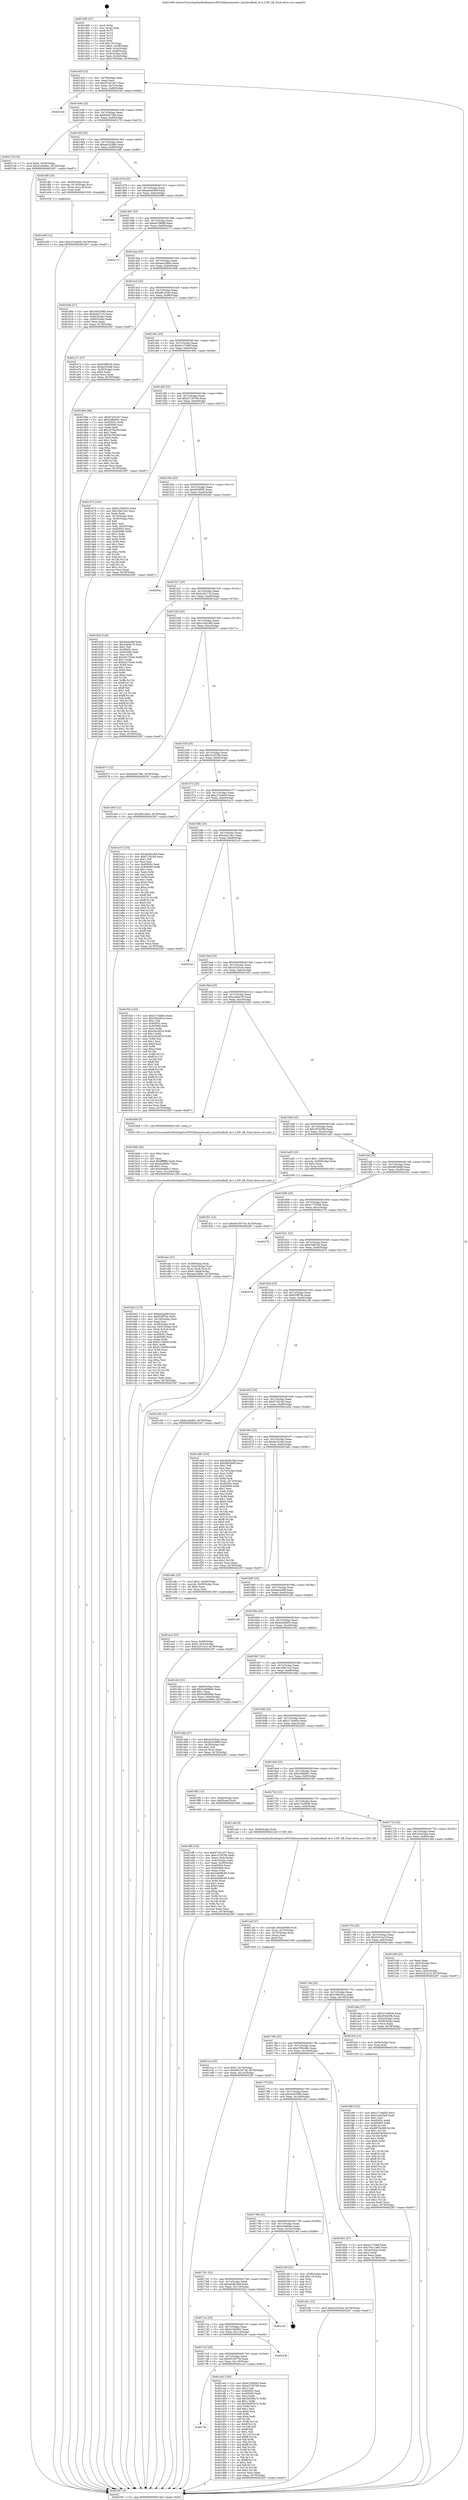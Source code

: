 digraph "0x401400" {
  label = "0x401400 (/mnt/c/Users/mathe/Desktop/tcc/POCII/binaries/extr_linuxfsudfudf_sb.h_UDF_SB_Final-ollvm.out::main(0))"
  labelloc = "t"
  node[shape=record]

  Entry [label="",width=0.3,height=0.3,shape=circle,fillcolor=black,style=filled]
  "0x40142f" [label="{
     0x40142f [23]\l
     | [instrs]\l
     &nbsp;&nbsp;0x40142f \<+3\>: mov -0x78(%rbp),%eax\l
     &nbsp;&nbsp;0x401432 \<+2\>: mov %eax,%ecx\l
     &nbsp;&nbsp;0x401434 \<+6\>: sub $0x873d1457,%ecx\l
     &nbsp;&nbsp;0x40143a \<+3\>: mov %eax,-0x7c(%rbp)\l
     &nbsp;&nbsp;0x40143d \<+3\>: mov %ecx,-0x80(%rbp)\l
     &nbsp;&nbsp;0x401440 \<+6\>: je 00000000004021bd \<main+0xdbd\>\l
  }"]
  "0x4021bd" [label="{
     0x4021bd\l
  }", style=dashed]
  "0x401446" [label="{
     0x401446 [25]\l
     | [instrs]\l
     &nbsp;&nbsp;0x401446 \<+5\>: jmp 000000000040144b \<main+0x4b\>\l
     &nbsp;&nbsp;0x40144b \<+3\>: mov -0x7c(%rbp),%eax\l
     &nbsp;&nbsp;0x40144e \<+5\>: sub $0x9ad4738e,%eax\l
     &nbsp;&nbsp;0x401453 \<+6\>: mov %eax,-0x84(%rbp)\l
     &nbsp;&nbsp;0x401459 \<+6\>: je 000000000040217d \<main+0xd7d\>\l
  }"]
  Exit [label="",width=0.3,height=0.3,shape=circle,fillcolor=black,style=filled,peripheries=2]
  "0x40217d" [label="{
     0x40217d [19]\l
     | [instrs]\l
     &nbsp;&nbsp;0x40217d \<+7\>: movl $0x0,-0x38(%rbp)\l
     &nbsp;&nbsp;0x402184 \<+7\>: movl $0x416e64ec,-0x78(%rbp)\l
     &nbsp;&nbsp;0x40218b \<+5\>: jmp 0000000000402287 \<main+0xe87\>\l
  }"]
  "0x40145f" [label="{
     0x40145f [25]\l
     | [instrs]\l
     &nbsp;&nbsp;0x40145f \<+5\>: jmp 0000000000401464 \<main+0x64\>\l
     &nbsp;&nbsp;0x401464 \<+3\>: mov -0x7c(%rbp),%eax\l
     &nbsp;&nbsp;0x401467 \<+5\>: sub $0xab325880,%eax\l
     &nbsp;&nbsp;0x40146c \<+6\>: mov %eax,-0x88(%rbp)\l
     &nbsp;&nbsp;0x401472 \<+6\>: je 0000000000401df5 \<main+0x9f5\>\l
  }"]
  "0x401fd9" [label="{
     0x401fd9 [152]\l
     | [instrs]\l
     &nbsp;&nbsp;0x401fd9 \<+5\>: mov $0x2174dd5e,%ecx\l
     &nbsp;&nbsp;0x401fde \<+5\>: mov $0xc1e623e6,%edx\l
     &nbsp;&nbsp;0x401fe3 \<+3\>: mov $0x1,%sil\l
     &nbsp;&nbsp;0x401fe6 \<+8\>: mov 0x40505c,%r8d\l
     &nbsp;&nbsp;0x401fee \<+8\>: mov 0x405060,%r9d\l
     &nbsp;&nbsp;0x401ff6 \<+3\>: mov %r8d,%r10d\l
     &nbsp;&nbsp;0x401ff9 \<+7\>: sub $0x8870e599,%r10d\l
     &nbsp;&nbsp;0x402000 \<+4\>: sub $0x1,%r10d\l
     &nbsp;&nbsp;0x402004 \<+7\>: add $0x8870e599,%r10d\l
     &nbsp;&nbsp;0x40200b \<+4\>: imul %r10d,%r8d\l
     &nbsp;&nbsp;0x40200f \<+4\>: and $0x1,%r8d\l
     &nbsp;&nbsp;0x402013 \<+4\>: cmp $0x0,%r8d\l
     &nbsp;&nbsp;0x402017 \<+4\>: sete %r11b\l
     &nbsp;&nbsp;0x40201b \<+4\>: cmp $0xa,%r9d\l
     &nbsp;&nbsp;0x40201f \<+3\>: setl %bl\l
     &nbsp;&nbsp;0x402022 \<+3\>: mov %r11b,%r14b\l
     &nbsp;&nbsp;0x402025 \<+4\>: xor $0xff,%r14b\l
     &nbsp;&nbsp;0x402029 \<+3\>: mov %bl,%r15b\l
     &nbsp;&nbsp;0x40202c \<+4\>: xor $0xff,%r15b\l
     &nbsp;&nbsp;0x402030 \<+4\>: xor $0x0,%sil\l
     &nbsp;&nbsp;0x402034 \<+3\>: mov %r14b,%r12b\l
     &nbsp;&nbsp;0x402037 \<+4\>: and $0x0,%r12b\l
     &nbsp;&nbsp;0x40203b \<+3\>: and %sil,%r11b\l
     &nbsp;&nbsp;0x40203e \<+3\>: mov %r15b,%r13b\l
     &nbsp;&nbsp;0x402041 \<+4\>: and $0x0,%r13b\l
     &nbsp;&nbsp;0x402045 \<+3\>: and %sil,%bl\l
     &nbsp;&nbsp;0x402048 \<+3\>: or %r11b,%r12b\l
     &nbsp;&nbsp;0x40204b \<+3\>: or %bl,%r13b\l
     &nbsp;&nbsp;0x40204e \<+3\>: xor %r13b,%r12b\l
     &nbsp;&nbsp;0x402051 \<+3\>: or %r15b,%r14b\l
     &nbsp;&nbsp;0x402054 \<+4\>: xor $0xff,%r14b\l
     &nbsp;&nbsp;0x402058 \<+4\>: or $0x0,%sil\l
     &nbsp;&nbsp;0x40205c \<+3\>: and %sil,%r14b\l
     &nbsp;&nbsp;0x40205f \<+3\>: or %r14b,%r12b\l
     &nbsp;&nbsp;0x402062 \<+4\>: test $0x1,%r12b\l
     &nbsp;&nbsp;0x402066 \<+3\>: cmovne %edx,%ecx\l
     &nbsp;&nbsp;0x402069 \<+3\>: mov %ecx,-0x78(%rbp)\l
     &nbsp;&nbsp;0x40206c \<+5\>: jmp 0000000000402287 \<main+0xe87\>\l
  }"]
  "0x401df5" [label="{
     0x401df5 [20]\l
     | [instrs]\l
     &nbsp;&nbsp;0x401df5 \<+4\>: mov -0x58(%rbp),%rax\l
     &nbsp;&nbsp;0x401df9 \<+4\>: movslq -0x74(%rbp),%rcx\l
     &nbsp;&nbsp;0x401dfd \<+4\>: mov (%rax,%rcx,8),%rax\l
     &nbsp;&nbsp;0x401e01 \<+3\>: mov %rax,%rdi\l
     &nbsp;&nbsp;0x401e04 \<+5\>: call 0000000000401030 \<free@plt\>\l
     | [calls]\l
     &nbsp;&nbsp;0x401030 \{1\} (unknown)\l
  }"]
  "0x401478" [label="{
     0x401478 [25]\l
     | [instrs]\l
     &nbsp;&nbsp;0x401478 \<+5\>: jmp 000000000040147d \<main+0x7d\>\l
     &nbsp;&nbsp;0x40147d \<+3\>: mov -0x7c(%rbp),%eax\l
     &nbsp;&nbsp;0x401480 \<+5\>: sub $0xade4065f,%eax\l
     &nbsp;&nbsp;0x401485 \<+6\>: mov %eax,-0x8c(%rbp)\l
     &nbsp;&nbsp;0x40148b \<+6\>: je 0000000000402089 \<main+0xc89\>\l
  }"]
  "0x401e09" [label="{
     0x401e09 [12]\l
     | [instrs]\l
     &nbsp;&nbsp;0x401e09 \<+7\>: movl $0xc27ee60d,-0x78(%rbp)\l
     &nbsp;&nbsp;0x401e10 \<+5\>: jmp 0000000000402287 \<main+0xe87\>\l
  }"]
  "0x402089" [label="{
     0x402089\l
  }", style=dashed]
  "0x401491" [label="{
     0x401491 [25]\l
     | [instrs]\l
     &nbsp;&nbsp;0x401491 \<+5\>: jmp 0000000000401496 \<main+0x96\>\l
     &nbsp;&nbsp;0x401496 \<+3\>: mov -0x7c(%rbp),%eax\l
     &nbsp;&nbsp;0x401499 \<+5\>: sub $0xae70868f,%eax\l
     &nbsp;&nbsp;0x40149e \<+6\>: mov %eax,-0x90(%rbp)\l
     &nbsp;&nbsp;0x4014a4 \<+6\>: je 0000000000402171 \<main+0xd71\>\l
  }"]
  "0x4017fc" [label="{
     0x4017fc\l
  }", style=dashed]
  "0x402171" [label="{
     0x402171\l
  }", style=dashed]
  "0x4014aa" [label="{
     0x4014aa [25]\l
     | [instrs]\l
     &nbsp;&nbsp;0x4014aa \<+5\>: jmp 00000000004014af \<main+0xaf\>\l
     &nbsp;&nbsp;0x4014af \<+3\>: mov -0x7c(%rbp),%eax\l
     &nbsp;&nbsp;0x4014b2 \<+5\>: sub $0xaee10894,%eax\l
     &nbsp;&nbsp;0x4014b7 \<+6\>: mov %eax,-0x94(%rbp)\l
     &nbsp;&nbsp;0x4014bd \<+6\>: je 0000000000401b0b \<main+0x70b\>\l
  }"]
  "0x401ce3" [label="{
     0x401ce3 [144]\l
     | [instrs]\l
     &nbsp;&nbsp;0x401ce3 \<+5\>: mov $0x6130d563,%eax\l
     &nbsp;&nbsp;0x401ce8 \<+5\>: mov $0xb2729799,%ecx\l
     &nbsp;&nbsp;0x401ced \<+2\>: mov $0x1,%dl\l
     &nbsp;&nbsp;0x401cef \<+7\>: mov 0x40505c,%esi\l
     &nbsp;&nbsp;0x401cf6 \<+7\>: mov 0x405060,%edi\l
     &nbsp;&nbsp;0x401cfd \<+3\>: mov %esi,%r8d\l
     &nbsp;&nbsp;0x401d00 \<+7\>: add $0x3bd50b72,%r8d\l
     &nbsp;&nbsp;0x401d07 \<+4\>: sub $0x1,%r8d\l
     &nbsp;&nbsp;0x401d0b \<+7\>: sub $0x3bd50b72,%r8d\l
     &nbsp;&nbsp;0x401d12 \<+4\>: imul %r8d,%esi\l
     &nbsp;&nbsp;0x401d16 \<+3\>: and $0x1,%esi\l
     &nbsp;&nbsp;0x401d19 \<+3\>: cmp $0x0,%esi\l
     &nbsp;&nbsp;0x401d1c \<+4\>: sete %r9b\l
     &nbsp;&nbsp;0x401d20 \<+3\>: cmp $0xa,%edi\l
     &nbsp;&nbsp;0x401d23 \<+4\>: setl %r10b\l
     &nbsp;&nbsp;0x401d27 \<+3\>: mov %r9b,%r11b\l
     &nbsp;&nbsp;0x401d2a \<+4\>: xor $0xff,%r11b\l
     &nbsp;&nbsp;0x401d2e \<+3\>: mov %r10b,%bl\l
     &nbsp;&nbsp;0x401d31 \<+3\>: xor $0xff,%bl\l
     &nbsp;&nbsp;0x401d34 \<+3\>: xor $0x1,%dl\l
     &nbsp;&nbsp;0x401d37 \<+3\>: mov %r11b,%r14b\l
     &nbsp;&nbsp;0x401d3a \<+4\>: and $0xff,%r14b\l
     &nbsp;&nbsp;0x401d3e \<+3\>: and %dl,%r9b\l
     &nbsp;&nbsp;0x401d41 \<+3\>: mov %bl,%r15b\l
     &nbsp;&nbsp;0x401d44 \<+4\>: and $0xff,%r15b\l
     &nbsp;&nbsp;0x401d48 \<+3\>: and %dl,%r10b\l
     &nbsp;&nbsp;0x401d4b \<+3\>: or %r9b,%r14b\l
     &nbsp;&nbsp;0x401d4e \<+3\>: or %r10b,%r15b\l
     &nbsp;&nbsp;0x401d51 \<+3\>: xor %r15b,%r14b\l
     &nbsp;&nbsp;0x401d54 \<+3\>: or %bl,%r11b\l
     &nbsp;&nbsp;0x401d57 \<+4\>: xor $0xff,%r11b\l
     &nbsp;&nbsp;0x401d5b \<+3\>: or $0x1,%dl\l
     &nbsp;&nbsp;0x401d5e \<+3\>: and %dl,%r11b\l
     &nbsp;&nbsp;0x401d61 \<+3\>: or %r11b,%r14b\l
     &nbsp;&nbsp;0x401d64 \<+4\>: test $0x1,%r14b\l
     &nbsp;&nbsp;0x401d68 \<+3\>: cmovne %ecx,%eax\l
     &nbsp;&nbsp;0x401d6b \<+3\>: mov %eax,-0x78(%rbp)\l
     &nbsp;&nbsp;0x401d6e \<+5\>: jmp 0000000000402287 \<main+0xe87\>\l
  }"]
  "0x401b0b" [label="{
     0x401b0b [27]\l
     | [instrs]\l
     &nbsp;&nbsp;0x401b0b \<+5\>: mov $0x3ae53985,%eax\l
     &nbsp;&nbsp;0x401b10 \<+5\>: mov $0xbcfa7133,%ecx\l
     &nbsp;&nbsp;0x401b15 \<+3\>: mov -0x64(%rbp),%edx\l
     &nbsp;&nbsp;0x401b18 \<+3\>: cmp -0x60(%rbp),%edx\l
     &nbsp;&nbsp;0x401b1b \<+3\>: cmovl %ecx,%eax\l
     &nbsp;&nbsp;0x401b1e \<+3\>: mov %eax,-0x78(%rbp)\l
     &nbsp;&nbsp;0x401b21 \<+5\>: jmp 0000000000402287 \<main+0xe87\>\l
  }"]
  "0x4014c3" [label="{
     0x4014c3 [25]\l
     | [instrs]\l
     &nbsp;&nbsp;0x4014c3 \<+5\>: jmp 00000000004014c8 \<main+0xc8\>\l
     &nbsp;&nbsp;0x4014c8 \<+3\>: mov -0x7c(%rbp),%eax\l
     &nbsp;&nbsp;0x4014cb \<+5\>: sub $0xaf6140a5,%eax\l
     &nbsp;&nbsp;0x4014d0 \<+6\>: mov %eax,-0x98(%rbp)\l
     &nbsp;&nbsp;0x4014d6 \<+6\>: je 0000000000401a71 \<main+0x671\>\l
  }"]
  "0x4017e3" [label="{
     0x4017e3 [25]\l
     | [instrs]\l
     &nbsp;&nbsp;0x4017e3 \<+5\>: jmp 00000000004017e8 \<main+0x3e8\>\l
     &nbsp;&nbsp;0x4017e8 \<+3\>: mov -0x7c(%rbp),%eax\l
     &nbsp;&nbsp;0x4017eb \<+5\>: sub $0x6910073d,%eax\l
     &nbsp;&nbsp;0x4017f0 \<+6\>: mov %eax,-0x118(%rbp)\l
     &nbsp;&nbsp;0x4017f6 \<+6\>: je 0000000000401ce3 \<main+0x8e3\>\l
  }"]
  "0x401a71" [label="{
     0x401a71 [27]\l
     | [instrs]\l
     &nbsp;&nbsp;0x401a71 \<+5\>: mov $0xe3df01fd,%eax\l
     &nbsp;&nbsp;0x401a76 \<+5\>: mov $0xfa191fab,%ecx\l
     &nbsp;&nbsp;0x401a7b \<+3\>: mov -0x30(%rbp),%edx\l
     &nbsp;&nbsp;0x401a7e \<+3\>: cmp $0x0,%edx\l
     &nbsp;&nbsp;0x401a81 \<+3\>: cmove %ecx,%eax\l
     &nbsp;&nbsp;0x401a84 \<+3\>: mov %eax,-0x78(%rbp)\l
     &nbsp;&nbsp;0x401a87 \<+5\>: jmp 0000000000402287 \<main+0xe87\>\l
  }"]
  "0x4014dc" [label="{
     0x4014dc [25]\l
     | [instrs]\l
     &nbsp;&nbsp;0x4014dc \<+5\>: jmp 00000000004014e1 \<main+0xe1\>\l
     &nbsp;&nbsp;0x4014e1 \<+3\>: mov -0x7c(%rbp),%eax\l
     &nbsp;&nbsp;0x4014e4 \<+5\>: sub $0xb1c73d6f,%eax\l
     &nbsp;&nbsp;0x4014e9 \<+6\>: mov %eax,-0x9c(%rbp)\l
     &nbsp;&nbsp;0x4014ef \<+6\>: je 000000000040199a \<main+0x59a\>\l
  }"]
  "0x402236" [label="{
     0x402236\l
  }", style=dashed]
  "0x40199a" [label="{
     0x40199a [88]\l
     | [instrs]\l
     &nbsp;&nbsp;0x40199a \<+5\>: mov $0x873d1457,%eax\l
     &nbsp;&nbsp;0x40199f \<+5\>: mov $0x238fa901,%ecx\l
     &nbsp;&nbsp;0x4019a4 \<+7\>: mov 0x40505c,%edx\l
     &nbsp;&nbsp;0x4019ab \<+7\>: mov 0x405060,%esi\l
     &nbsp;&nbsp;0x4019b2 \<+2\>: mov %edx,%edi\l
     &nbsp;&nbsp;0x4019b4 \<+6\>: sub $0x3a78e20f,%edi\l
     &nbsp;&nbsp;0x4019ba \<+3\>: sub $0x1,%edi\l
     &nbsp;&nbsp;0x4019bd \<+6\>: add $0x3a78e20f,%edi\l
     &nbsp;&nbsp;0x4019c3 \<+3\>: imul %edi,%edx\l
     &nbsp;&nbsp;0x4019c6 \<+3\>: and $0x1,%edx\l
     &nbsp;&nbsp;0x4019c9 \<+3\>: cmp $0x0,%edx\l
     &nbsp;&nbsp;0x4019cc \<+4\>: sete %r8b\l
     &nbsp;&nbsp;0x4019d0 \<+3\>: cmp $0xa,%esi\l
     &nbsp;&nbsp;0x4019d3 \<+4\>: setl %r9b\l
     &nbsp;&nbsp;0x4019d7 \<+3\>: mov %r8b,%r10b\l
     &nbsp;&nbsp;0x4019da \<+3\>: and %r9b,%r10b\l
     &nbsp;&nbsp;0x4019dd \<+3\>: xor %r9b,%r8b\l
     &nbsp;&nbsp;0x4019e0 \<+3\>: or %r8b,%r10b\l
     &nbsp;&nbsp;0x4019e3 \<+4\>: test $0x1,%r10b\l
     &nbsp;&nbsp;0x4019e7 \<+3\>: cmovne %ecx,%eax\l
     &nbsp;&nbsp;0x4019ea \<+3\>: mov %eax,-0x78(%rbp)\l
     &nbsp;&nbsp;0x4019ed \<+5\>: jmp 0000000000402287 \<main+0xe87\>\l
  }"]
  "0x4014f5" [label="{
     0x4014f5 [25]\l
     | [instrs]\l
     &nbsp;&nbsp;0x4014f5 \<+5\>: jmp 00000000004014fa \<main+0xfa\>\l
     &nbsp;&nbsp;0x4014fa \<+3\>: mov -0x7c(%rbp),%eax\l
     &nbsp;&nbsp;0x4014fd \<+5\>: sub $0xb2729799,%eax\l
     &nbsp;&nbsp;0x401502 \<+6\>: mov %eax,-0xa0(%rbp)\l
     &nbsp;&nbsp;0x401508 \<+6\>: je 0000000000401d73 \<main+0x973\>\l
  }"]
  "0x4017ca" [label="{
     0x4017ca [25]\l
     | [instrs]\l
     &nbsp;&nbsp;0x4017ca \<+5\>: jmp 00000000004017cf \<main+0x3cf\>\l
     &nbsp;&nbsp;0x4017cf \<+3\>: mov -0x7c(%rbp),%eax\l
     &nbsp;&nbsp;0x4017d2 \<+5\>: sub $0x6130d563,%eax\l
     &nbsp;&nbsp;0x4017d7 \<+6\>: mov %eax,-0x114(%rbp)\l
     &nbsp;&nbsp;0x4017dd \<+6\>: je 0000000000402236 \<main+0xe36\>\l
  }"]
  "0x401d73" [label="{
     0x401d73 [103]\l
     | [instrs]\l
     &nbsp;&nbsp;0x401d73 \<+5\>: mov $0x6130d563,%eax\l
     &nbsp;&nbsp;0x401d78 \<+5\>: mov $0x18fa7ce2,%ecx\l
     &nbsp;&nbsp;0x401d7d \<+2\>: xor %edx,%edx\l
     &nbsp;&nbsp;0x401d7f \<+3\>: mov -0x74(%rbp),%esi\l
     &nbsp;&nbsp;0x401d82 \<+3\>: cmp -0x50(%rbp),%esi\l
     &nbsp;&nbsp;0x401d85 \<+4\>: setl %dil\l
     &nbsp;&nbsp;0x401d89 \<+4\>: and $0x1,%dil\l
     &nbsp;&nbsp;0x401d8d \<+4\>: mov %dil,-0x29(%rbp)\l
     &nbsp;&nbsp;0x401d91 \<+7\>: mov 0x40505c,%esi\l
     &nbsp;&nbsp;0x401d98 \<+8\>: mov 0x405060,%r8d\l
     &nbsp;&nbsp;0x401da0 \<+3\>: sub $0x1,%edx\l
     &nbsp;&nbsp;0x401da3 \<+3\>: mov %esi,%r9d\l
     &nbsp;&nbsp;0x401da6 \<+3\>: add %edx,%r9d\l
     &nbsp;&nbsp;0x401da9 \<+4\>: imul %r9d,%esi\l
     &nbsp;&nbsp;0x401dad \<+3\>: and $0x1,%esi\l
     &nbsp;&nbsp;0x401db0 \<+3\>: cmp $0x0,%esi\l
     &nbsp;&nbsp;0x401db3 \<+4\>: sete %dil\l
     &nbsp;&nbsp;0x401db7 \<+4\>: cmp $0xa,%r8d\l
     &nbsp;&nbsp;0x401dbb \<+4\>: setl %r10b\l
     &nbsp;&nbsp;0x401dbf \<+3\>: mov %dil,%r11b\l
     &nbsp;&nbsp;0x401dc2 \<+3\>: and %r10b,%r11b\l
     &nbsp;&nbsp;0x401dc5 \<+3\>: xor %r10b,%dil\l
     &nbsp;&nbsp;0x401dc8 \<+3\>: or %dil,%r11b\l
     &nbsp;&nbsp;0x401dcb \<+4\>: test $0x1,%r11b\l
     &nbsp;&nbsp;0x401dcf \<+3\>: cmovne %ecx,%eax\l
     &nbsp;&nbsp;0x401dd2 \<+3\>: mov %eax,-0x78(%rbp)\l
     &nbsp;&nbsp;0x401dd5 \<+5\>: jmp 0000000000402287 \<main+0xe87\>\l
  }"]
  "0x40150e" [label="{
     0x40150e [25]\l
     | [instrs]\l
     &nbsp;&nbsp;0x40150e \<+5\>: jmp 0000000000401513 \<main+0x113\>\l
     &nbsp;&nbsp;0x401513 \<+3\>: mov -0x7c(%rbp),%eax\l
     &nbsp;&nbsp;0x401516 \<+5\>: sub $0xb639f5fc,%eax\l
     &nbsp;&nbsp;0x40151b \<+6\>: mov %eax,-0xa4(%rbp)\l
     &nbsp;&nbsp;0x401521 \<+6\>: je 00000000004020dc \<main+0xcdc\>\l
  }"]
  "0x402242" [label="{
     0x402242\l
  }", style=dashed]
  "0x4020dc" [label="{
     0x4020dc\l
  }", style=dashed]
  "0x401527" [label="{
     0x401527 [25]\l
     | [instrs]\l
     &nbsp;&nbsp;0x401527 \<+5\>: jmp 000000000040152c \<main+0x12c\>\l
     &nbsp;&nbsp;0x40152c \<+3\>: mov -0x7c(%rbp),%eax\l
     &nbsp;&nbsp;0x40152f \<+5\>: sub $0xbcfa7133,%eax\l
     &nbsp;&nbsp;0x401534 \<+6\>: mov %eax,-0xa8(%rbp)\l
     &nbsp;&nbsp;0x40153a \<+6\>: je 0000000000401b26 \<main+0x726\>\l
  }"]
  "0x4017b1" [label="{
     0x4017b1 [25]\l
     | [instrs]\l
     &nbsp;&nbsp;0x4017b1 \<+5\>: jmp 00000000004017b6 \<main+0x3b6\>\l
     &nbsp;&nbsp;0x4017b6 \<+3\>: mov -0x7c(%rbp),%eax\l
     &nbsp;&nbsp;0x4017b9 \<+5\>: sub $0x4d38c2b9,%eax\l
     &nbsp;&nbsp;0x4017be \<+6\>: mov %eax,-0x110(%rbp)\l
     &nbsp;&nbsp;0x4017c4 \<+6\>: je 0000000000402242 \<main+0xe42\>\l
  }"]
  "0x401b26" [label="{
     0x401b26 [144]\l
     | [instrs]\l
     &nbsp;&nbsp;0x401b26 \<+5\>: mov $0xfaa3a48f,%eax\l
     &nbsp;&nbsp;0x401b2b \<+5\>: mov $0xccbf4e78,%ecx\l
     &nbsp;&nbsp;0x401b30 \<+2\>: mov $0x1,%dl\l
     &nbsp;&nbsp;0x401b32 \<+7\>: mov 0x40505c,%esi\l
     &nbsp;&nbsp;0x401b39 \<+7\>: mov 0x405060,%edi\l
     &nbsp;&nbsp;0x401b40 \<+3\>: mov %esi,%r8d\l
     &nbsp;&nbsp;0x401b43 \<+7\>: add $0x45c702eb,%r8d\l
     &nbsp;&nbsp;0x401b4a \<+4\>: sub $0x1,%r8d\l
     &nbsp;&nbsp;0x401b4e \<+7\>: sub $0x45c702eb,%r8d\l
     &nbsp;&nbsp;0x401b55 \<+4\>: imul %r8d,%esi\l
     &nbsp;&nbsp;0x401b59 \<+3\>: and $0x1,%esi\l
     &nbsp;&nbsp;0x401b5c \<+3\>: cmp $0x0,%esi\l
     &nbsp;&nbsp;0x401b5f \<+4\>: sete %r9b\l
     &nbsp;&nbsp;0x401b63 \<+3\>: cmp $0xa,%edi\l
     &nbsp;&nbsp;0x401b66 \<+4\>: setl %r10b\l
     &nbsp;&nbsp;0x401b6a \<+3\>: mov %r9b,%r11b\l
     &nbsp;&nbsp;0x401b6d \<+4\>: xor $0xff,%r11b\l
     &nbsp;&nbsp;0x401b71 \<+3\>: mov %r10b,%bl\l
     &nbsp;&nbsp;0x401b74 \<+3\>: xor $0xff,%bl\l
     &nbsp;&nbsp;0x401b77 \<+3\>: xor $0x1,%dl\l
     &nbsp;&nbsp;0x401b7a \<+3\>: mov %r11b,%r14b\l
     &nbsp;&nbsp;0x401b7d \<+4\>: and $0xff,%r14b\l
     &nbsp;&nbsp;0x401b81 \<+3\>: and %dl,%r9b\l
     &nbsp;&nbsp;0x401b84 \<+3\>: mov %bl,%r15b\l
     &nbsp;&nbsp;0x401b87 \<+4\>: and $0xff,%r15b\l
     &nbsp;&nbsp;0x401b8b \<+3\>: and %dl,%r10b\l
     &nbsp;&nbsp;0x401b8e \<+3\>: or %r9b,%r14b\l
     &nbsp;&nbsp;0x401b91 \<+3\>: or %r10b,%r15b\l
     &nbsp;&nbsp;0x401b94 \<+3\>: xor %r15b,%r14b\l
     &nbsp;&nbsp;0x401b97 \<+3\>: or %bl,%r11b\l
     &nbsp;&nbsp;0x401b9a \<+4\>: xor $0xff,%r11b\l
     &nbsp;&nbsp;0x401b9e \<+3\>: or $0x1,%dl\l
     &nbsp;&nbsp;0x401ba1 \<+3\>: and %dl,%r11b\l
     &nbsp;&nbsp;0x401ba4 \<+3\>: or %r11b,%r14b\l
     &nbsp;&nbsp;0x401ba7 \<+4\>: test $0x1,%r14b\l
     &nbsp;&nbsp;0x401bab \<+3\>: cmovne %ecx,%eax\l
     &nbsp;&nbsp;0x401bae \<+3\>: mov %eax,-0x78(%rbp)\l
     &nbsp;&nbsp;0x401bb1 \<+5\>: jmp 0000000000402287 \<main+0xe87\>\l
  }"]
  "0x401540" [label="{
     0x401540 [25]\l
     | [instrs]\l
     &nbsp;&nbsp;0x401540 \<+5\>: jmp 0000000000401545 \<main+0x145\>\l
     &nbsp;&nbsp;0x401545 \<+3\>: mov -0x7c(%rbp),%eax\l
     &nbsp;&nbsp;0x401548 \<+5\>: sub $0xc1e623e6,%eax\l
     &nbsp;&nbsp;0x40154d \<+6\>: mov %eax,-0xac(%rbp)\l
     &nbsp;&nbsp;0x401553 \<+6\>: je 0000000000402071 \<main+0xc71\>\l
  }"]
  "0x402190" [label="{
     0x402190 [21]\l
     | [instrs]\l
     &nbsp;&nbsp;0x402190 \<+3\>: mov -0x38(%rbp),%eax\l
     &nbsp;&nbsp;0x402193 \<+7\>: add $0x118,%rsp\l
     &nbsp;&nbsp;0x40219a \<+1\>: pop %rbx\l
     &nbsp;&nbsp;0x40219b \<+2\>: pop %r12\l
     &nbsp;&nbsp;0x40219d \<+2\>: pop %r13\l
     &nbsp;&nbsp;0x40219f \<+2\>: pop %r14\l
     &nbsp;&nbsp;0x4021a1 \<+2\>: pop %r15\l
     &nbsp;&nbsp;0x4021a3 \<+1\>: pop %rbp\l
     &nbsp;&nbsp;0x4021a4 \<+1\>: ret\l
  }"]
  "0x402071" [label="{
     0x402071 [12]\l
     | [instrs]\l
     &nbsp;&nbsp;0x402071 \<+7\>: movl $0x9ad4738e,-0x78(%rbp)\l
     &nbsp;&nbsp;0x402078 \<+5\>: jmp 0000000000402287 \<main+0xe87\>\l
  }"]
  "0x401559" [label="{
     0x401559 [25]\l
     | [instrs]\l
     &nbsp;&nbsp;0x401559 \<+5\>: jmp 000000000040155e \<main+0x15e\>\l
     &nbsp;&nbsp;0x40155e \<+3\>: mov -0x7c(%rbp),%eax\l
     &nbsp;&nbsp;0x401561 \<+5\>: sub $0xc215f19b,%eax\l
     &nbsp;&nbsp;0x401566 \<+6\>: mov %eax,-0xb0(%rbp)\l
     &nbsp;&nbsp;0x40156c \<+6\>: je 0000000000401a65 \<main+0x665\>\l
  }"]
  "0x401cca" [label="{
     0x401cca [25]\l
     | [instrs]\l
     &nbsp;&nbsp;0x401cca \<+7\>: movl $0x0,-0x74(%rbp)\l
     &nbsp;&nbsp;0x401cd1 \<+7\>: movl $0x6910073d,-0x78(%rbp)\l
     &nbsp;&nbsp;0x401cd8 \<+6\>: mov %eax,-0x12c(%rbp)\l
     &nbsp;&nbsp;0x401cde \<+5\>: jmp 0000000000402287 \<main+0xe87\>\l
  }"]
  "0x401a65" [label="{
     0x401a65 [12]\l
     | [instrs]\l
     &nbsp;&nbsp;0x401a65 \<+7\>: movl $0xaf6140a5,-0x78(%rbp)\l
     &nbsp;&nbsp;0x401a6c \<+5\>: jmp 0000000000402287 \<main+0xe87\>\l
  }"]
  "0x401572" [label="{
     0x401572 [25]\l
     | [instrs]\l
     &nbsp;&nbsp;0x401572 \<+5\>: jmp 0000000000401577 \<main+0x177\>\l
     &nbsp;&nbsp;0x401577 \<+3\>: mov -0x7c(%rbp),%eax\l
     &nbsp;&nbsp;0x40157a \<+5\>: sub $0xc27ee60d,%eax\l
     &nbsp;&nbsp;0x40157f \<+6\>: mov %eax,-0xb4(%rbp)\l
     &nbsp;&nbsp;0x401585 \<+6\>: je 0000000000401e15 \<main+0xa15\>\l
  }"]
  "0x401caf" [label="{
     0x401caf [27]\l
     | [instrs]\l
     &nbsp;&nbsp;0x401caf \<+10\>: movabs $0x4030b6,%rdi\l
     &nbsp;&nbsp;0x401cb9 \<+4\>: mov %rax,-0x70(%rbp)\l
     &nbsp;&nbsp;0x401cbd \<+4\>: mov -0x70(%rbp),%rax\l
     &nbsp;&nbsp;0x401cc1 \<+2\>: mov (%rax),%esi\l
     &nbsp;&nbsp;0x401cc3 \<+2\>: mov $0x0,%al\l
     &nbsp;&nbsp;0x401cc5 \<+5\>: call 0000000000401040 \<printf@plt\>\l
     | [calls]\l
     &nbsp;&nbsp;0x401040 \{1\} (unknown)\l
  }"]
  "0x401e15" [label="{
     0x401e15 [134]\l
     | [instrs]\l
     &nbsp;&nbsp;0x401e15 \<+5\>: mov $0x4d38c2b9,%eax\l
     &nbsp;&nbsp;0x401e1a \<+5\>: mov $0xf71f2c56,%ecx\l
     &nbsp;&nbsp;0x401e1f \<+2\>: mov $0x1,%dl\l
     &nbsp;&nbsp;0x401e21 \<+2\>: xor %esi,%esi\l
     &nbsp;&nbsp;0x401e23 \<+7\>: mov 0x40505c,%edi\l
     &nbsp;&nbsp;0x401e2a \<+8\>: mov 0x405060,%r8d\l
     &nbsp;&nbsp;0x401e32 \<+3\>: sub $0x1,%esi\l
     &nbsp;&nbsp;0x401e35 \<+3\>: mov %edi,%r9d\l
     &nbsp;&nbsp;0x401e38 \<+3\>: add %esi,%r9d\l
     &nbsp;&nbsp;0x401e3b \<+4\>: imul %r9d,%edi\l
     &nbsp;&nbsp;0x401e3f \<+3\>: and $0x1,%edi\l
     &nbsp;&nbsp;0x401e42 \<+3\>: cmp $0x0,%edi\l
     &nbsp;&nbsp;0x401e45 \<+4\>: sete %r10b\l
     &nbsp;&nbsp;0x401e49 \<+4\>: cmp $0xa,%r8d\l
     &nbsp;&nbsp;0x401e4d \<+4\>: setl %r11b\l
     &nbsp;&nbsp;0x401e51 \<+3\>: mov %r10b,%bl\l
     &nbsp;&nbsp;0x401e54 \<+3\>: xor $0xff,%bl\l
     &nbsp;&nbsp;0x401e57 \<+3\>: mov %r11b,%r14b\l
     &nbsp;&nbsp;0x401e5a \<+4\>: xor $0xff,%r14b\l
     &nbsp;&nbsp;0x401e5e \<+3\>: xor $0x0,%dl\l
     &nbsp;&nbsp;0x401e61 \<+3\>: mov %bl,%r15b\l
     &nbsp;&nbsp;0x401e64 \<+4\>: and $0x0,%r15b\l
     &nbsp;&nbsp;0x401e68 \<+3\>: and %dl,%r10b\l
     &nbsp;&nbsp;0x401e6b \<+3\>: mov %r14b,%r12b\l
     &nbsp;&nbsp;0x401e6e \<+4\>: and $0x0,%r12b\l
     &nbsp;&nbsp;0x401e72 \<+3\>: and %dl,%r11b\l
     &nbsp;&nbsp;0x401e75 \<+3\>: or %r10b,%r15b\l
     &nbsp;&nbsp;0x401e78 \<+3\>: or %r11b,%r12b\l
     &nbsp;&nbsp;0x401e7b \<+3\>: xor %r12b,%r15b\l
     &nbsp;&nbsp;0x401e7e \<+3\>: or %r14b,%bl\l
     &nbsp;&nbsp;0x401e81 \<+3\>: xor $0xff,%bl\l
     &nbsp;&nbsp;0x401e84 \<+3\>: or $0x0,%dl\l
     &nbsp;&nbsp;0x401e87 \<+2\>: and %dl,%bl\l
     &nbsp;&nbsp;0x401e89 \<+3\>: or %bl,%r15b\l
     &nbsp;&nbsp;0x401e8c \<+4\>: test $0x1,%r15b\l
     &nbsp;&nbsp;0x401e90 \<+3\>: cmovne %ecx,%eax\l
     &nbsp;&nbsp;0x401e93 \<+3\>: mov %eax,-0x78(%rbp)\l
     &nbsp;&nbsp;0x401e96 \<+5\>: jmp 0000000000402287 \<main+0xe87\>\l
  }"]
  "0x40158b" [label="{
     0x40158b [25]\l
     | [instrs]\l
     &nbsp;&nbsp;0x40158b \<+5\>: jmp 0000000000401590 \<main+0x190\>\l
     &nbsp;&nbsp;0x401590 \<+3\>: mov -0x7c(%rbp),%eax\l
     &nbsp;&nbsp;0x401593 \<+5\>: sub $0xcad118cc,%eax\l
     &nbsp;&nbsp;0x401598 \<+6\>: mov %eax,-0xb8(%rbp)\l
     &nbsp;&nbsp;0x40159e \<+6\>: je 00000000004021a5 \<main+0xda5\>\l
  }"]
  "0x401798" [label="{
     0x401798 [25]\l
     | [instrs]\l
     &nbsp;&nbsp;0x401798 \<+5\>: jmp 000000000040179d \<main+0x39d\>\l
     &nbsp;&nbsp;0x40179d \<+3\>: mov -0x7c(%rbp),%eax\l
     &nbsp;&nbsp;0x4017a0 \<+5\>: sub $0x416e64ec,%eax\l
     &nbsp;&nbsp;0x4017a5 \<+6\>: mov %eax,-0x10c(%rbp)\l
     &nbsp;&nbsp;0x4017ab \<+6\>: je 0000000000402190 \<main+0xd90\>\l
  }"]
  "0x4021a5" [label="{
     0x4021a5\l
  }", style=dashed]
  "0x4015a4" [label="{
     0x4015a4 [25]\l
     | [instrs]\l
     &nbsp;&nbsp;0x4015a4 \<+5\>: jmp 00000000004015a9 \<main+0x1a9\>\l
     &nbsp;&nbsp;0x4015a9 \<+3\>: mov -0x7c(%rbp),%eax\l
     &nbsp;&nbsp;0x4015ac \<+5\>: sub $0xcb333cec,%eax\l
     &nbsp;&nbsp;0x4015b1 \<+6\>: mov %eax,-0xbc(%rbp)\l
     &nbsp;&nbsp;0x4015b7 \<+6\>: je 0000000000401f3d \<main+0xb3d\>\l
  }"]
  "0x401c81" [label="{
     0x401c81 [12]\l
     | [instrs]\l
     &nbsp;&nbsp;0x401c81 \<+7\>: movl $0x2c5c52ba,-0x78(%rbp)\l
     &nbsp;&nbsp;0x401c88 \<+5\>: jmp 0000000000402287 \<main+0xe87\>\l
  }"]
  "0x401f3d" [label="{
     0x401f3d [144]\l
     | [instrs]\l
     &nbsp;&nbsp;0x401f3d \<+5\>: mov $0x2174dd5e,%eax\l
     &nbsp;&nbsp;0x401f42 \<+5\>: mov $0x336e261a,%ecx\l
     &nbsp;&nbsp;0x401f47 \<+2\>: mov $0x1,%dl\l
     &nbsp;&nbsp;0x401f49 \<+7\>: mov 0x40505c,%esi\l
     &nbsp;&nbsp;0x401f50 \<+7\>: mov 0x405060,%edi\l
     &nbsp;&nbsp;0x401f57 \<+3\>: mov %esi,%r8d\l
     &nbsp;&nbsp;0x401f5a \<+7\>: sub $0xe3e24f18,%r8d\l
     &nbsp;&nbsp;0x401f61 \<+4\>: sub $0x1,%r8d\l
     &nbsp;&nbsp;0x401f65 \<+7\>: add $0xe3e24f18,%r8d\l
     &nbsp;&nbsp;0x401f6c \<+4\>: imul %r8d,%esi\l
     &nbsp;&nbsp;0x401f70 \<+3\>: and $0x1,%esi\l
     &nbsp;&nbsp;0x401f73 \<+3\>: cmp $0x0,%esi\l
     &nbsp;&nbsp;0x401f76 \<+4\>: sete %r9b\l
     &nbsp;&nbsp;0x401f7a \<+3\>: cmp $0xa,%edi\l
     &nbsp;&nbsp;0x401f7d \<+4\>: setl %r10b\l
     &nbsp;&nbsp;0x401f81 \<+3\>: mov %r9b,%r11b\l
     &nbsp;&nbsp;0x401f84 \<+4\>: xor $0xff,%r11b\l
     &nbsp;&nbsp;0x401f88 \<+3\>: mov %r10b,%bl\l
     &nbsp;&nbsp;0x401f8b \<+3\>: xor $0xff,%bl\l
     &nbsp;&nbsp;0x401f8e \<+3\>: xor $0x1,%dl\l
     &nbsp;&nbsp;0x401f91 \<+3\>: mov %r11b,%r14b\l
     &nbsp;&nbsp;0x401f94 \<+4\>: and $0xff,%r14b\l
     &nbsp;&nbsp;0x401f98 \<+3\>: and %dl,%r9b\l
     &nbsp;&nbsp;0x401f9b \<+3\>: mov %bl,%r15b\l
     &nbsp;&nbsp;0x401f9e \<+4\>: and $0xff,%r15b\l
     &nbsp;&nbsp;0x401fa2 \<+3\>: and %dl,%r10b\l
     &nbsp;&nbsp;0x401fa5 \<+3\>: or %r9b,%r14b\l
     &nbsp;&nbsp;0x401fa8 \<+3\>: or %r10b,%r15b\l
     &nbsp;&nbsp;0x401fab \<+3\>: xor %r15b,%r14b\l
     &nbsp;&nbsp;0x401fae \<+3\>: or %bl,%r11b\l
     &nbsp;&nbsp;0x401fb1 \<+4\>: xor $0xff,%r11b\l
     &nbsp;&nbsp;0x401fb5 \<+3\>: or $0x1,%dl\l
     &nbsp;&nbsp;0x401fb8 \<+3\>: and %dl,%r11b\l
     &nbsp;&nbsp;0x401fbb \<+3\>: or %r11b,%r14b\l
     &nbsp;&nbsp;0x401fbe \<+4\>: test $0x1,%r14b\l
     &nbsp;&nbsp;0x401fc2 \<+3\>: cmovne %ecx,%eax\l
     &nbsp;&nbsp;0x401fc5 \<+3\>: mov %eax,-0x78(%rbp)\l
     &nbsp;&nbsp;0x401fc8 \<+5\>: jmp 0000000000402287 \<main+0xe87\>\l
  }"]
  "0x4015bd" [label="{
     0x4015bd [25]\l
     | [instrs]\l
     &nbsp;&nbsp;0x4015bd \<+5\>: jmp 00000000004015c2 \<main+0x1c2\>\l
     &nbsp;&nbsp;0x4015c2 \<+3\>: mov -0x7c(%rbp),%eax\l
     &nbsp;&nbsp;0x4015c5 \<+5\>: sub $0xccbf4e78,%eax\l
     &nbsp;&nbsp;0x4015ca \<+6\>: mov %eax,-0xc0(%rbp)\l
     &nbsp;&nbsp;0x4015d0 \<+6\>: je 0000000000401bb6 \<main+0x7b6\>\l
  }"]
  "0x401be3" [label="{
     0x401be3 [115]\l
     | [instrs]\l
     &nbsp;&nbsp;0x401be3 \<+5\>: mov $0xfaa3a48f,%ecx\l
     &nbsp;&nbsp;0x401be8 \<+5\>: mov $0xf33ff79a,%edx\l
     &nbsp;&nbsp;0x401bed \<+6\>: mov -0x128(%rbp),%esi\l
     &nbsp;&nbsp;0x401bf3 \<+3\>: imul %eax,%esi\l
     &nbsp;&nbsp;0x401bf6 \<+4\>: mov -0x58(%rbp),%rdi\l
     &nbsp;&nbsp;0x401bfa \<+4\>: movslq -0x5c(%rbp),%r8\l
     &nbsp;&nbsp;0x401bfe \<+4\>: mov (%rdi,%r8,8),%rdi\l
     &nbsp;&nbsp;0x401c02 \<+2\>: mov %esi,(%rdi)\l
     &nbsp;&nbsp;0x401c04 \<+7\>: mov 0x40505c,%eax\l
     &nbsp;&nbsp;0x401c0b \<+7\>: mov 0x405060,%esi\l
     &nbsp;&nbsp;0x401c12 \<+3\>: mov %eax,%r9d\l
     &nbsp;&nbsp;0x401c15 \<+7\>: add $0x611f4b99,%r9d\l
     &nbsp;&nbsp;0x401c1c \<+4\>: sub $0x1,%r9d\l
     &nbsp;&nbsp;0x401c20 \<+7\>: sub $0x611f4b99,%r9d\l
     &nbsp;&nbsp;0x401c27 \<+4\>: imul %r9d,%eax\l
     &nbsp;&nbsp;0x401c2b \<+3\>: and $0x1,%eax\l
     &nbsp;&nbsp;0x401c2e \<+3\>: cmp $0x0,%eax\l
     &nbsp;&nbsp;0x401c31 \<+4\>: sete %r10b\l
     &nbsp;&nbsp;0x401c35 \<+3\>: cmp $0xa,%esi\l
     &nbsp;&nbsp;0x401c38 \<+4\>: setl %r11b\l
     &nbsp;&nbsp;0x401c3c \<+3\>: mov %r10b,%bl\l
     &nbsp;&nbsp;0x401c3f \<+3\>: and %r11b,%bl\l
     &nbsp;&nbsp;0x401c42 \<+3\>: xor %r11b,%r10b\l
     &nbsp;&nbsp;0x401c45 \<+3\>: or %r10b,%bl\l
     &nbsp;&nbsp;0x401c48 \<+3\>: test $0x1,%bl\l
     &nbsp;&nbsp;0x401c4b \<+3\>: cmovne %edx,%ecx\l
     &nbsp;&nbsp;0x401c4e \<+3\>: mov %ecx,-0x78(%rbp)\l
     &nbsp;&nbsp;0x401c51 \<+5\>: jmp 0000000000402287 \<main+0xe87\>\l
  }"]
  "0x401bb6" [label="{
     0x401bb6 [5]\l
     | [instrs]\l
     &nbsp;&nbsp;0x401bb6 \<+5\>: call 0000000000401160 \<next_i\>\l
     | [calls]\l
     &nbsp;&nbsp;0x401160 \{1\} (/mnt/c/Users/mathe/Desktop/tcc/POCII/binaries/extr_linuxfsudfudf_sb.h_UDF_SB_Final-ollvm.out::next_i)\l
  }"]
  "0x4015d6" [label="{
     0x4015d6 [25]\l
     | [instrs]\l
     &nbsp;&nbsp;0x4015d6 \<+5\>: jmp 00000000004015db \<main+0x1db\>\l
     &nbsp;&nbsp;0x4015db \<+3\>: mov -0x7c(%rbp),%eax\l
     &nbsp;&nbsp;0x4015de \<+5\>: sub $0xcf53e59b,%eax\l
     &nbsp;&nbsp;0x4015e3 \<+6\>: mov %eax,-0xc4(%rbp)\l
     &nbsp;&nbsp;0x4015e9 \<+6\>: je 0000000000401ad5 \<main+0x6d5\>\l
  }"]
  "0x401bbb" [label="{
     0x401bbb [40]\l
     | [instrs]\l
     &nbsp;&nbsp;0x401bbb \<+5\>: mov $0x2,%ecx\l
     &nbsp;&nbsp;0x401bc0 \<+1\>: cltd\l
     &nbsp;&nbsp;0x401bc1 \<+2\>: idiv %ecx\l
     &nbsp;&nbsp;0x401bc3 \<+6\>: imul $0xfffffffe,%edx,%ecx\l
     &nbsp;&nbsp;0x401bc9 \<+6\>: sub $0xd4a8f4c7,%ecx\l
     &nbsp;&nbsp;0x401bcf \<+3\>: add $0x1,%ecx\l
     &nbsp;&nbsp;0x401bd2 \<+6\>: add $0xd4a8f4c7,%ecx\l
     &nbsp;&nbsp;0x401bd8 \<+6\>: mov %ecx,-0x128(%rbp)\l
     &nbsp;&nbsp;0x401bde \<+5\>: call 0000000000401160 \<next_i\>\l
     | [calls]\l
     &nbsp;&nbsp;0x401160 \{1\} (/mnt/c/Users/mathe/Desktop/tcc/POCII/binaries/extr_linuxfsudfudf_sb.h_UDF_SB_Final-ollvm.out::next_i)\l
  }"]
  "0x401ad5" [label="{
     0x401ad5 [23]\l
     | [instrs]\l
     &nbsp;&nbsp;0x401ad5 \<+7\>: movl $0x1,-0x60(%rbp)\l
     &nbsp;&nbsp;0x401adc \<+4\>: movslq -0x60(%rbp),%rax\l
     &nbsp;&nbsp;0x401ae0 \<+4\>: shl $0x2,%rax\l
     &nbsp;&nbsp;0x401ae4 \<+3\>: mov %rax,%rdi\l
     &nbsp;&nbsp;0x401ae7 \<+5\>: call 0000000000401050 \<malloc@plt\>\l
     | [calls]\l
     &nbsp;&nbsp;0x401050 \{1\} (unknown)\l
  }"]
  "0x4015ef" [label="{
     0x4015ef [25]\l
     | [instrs]\l
     &nbsp;&nbsp;0x4015ef \<+5\>: jmp 00000000004015f4 \<main+0x1f4\>\l
     &nbsp;&nbsp;0x4015f4 \<+3\>: mov -0x7c(%rbp),%eax\l
     &nbsp;&nbsp;0x4015f7 \<+5\>: sub $0xd8f2db6f,%eax\l
     &nbsp;&nbsp;0x4015fc \<+6\>: mov %eax,-0xc8(%rbp)\l
     &nbsp;&nbsp;0x401602 \<+6\>: je 0000000000401f31 \<main+0xb31\>\l
  }"]
  "0x401aec" [label="{
     0x401aec [31]\l
     | [instrs]\l
     &nbsp;&nbsp;0x401aec \<+4\>: mov -0x58(%rbp),%rdi\l
     &nbsp;&nbsp;0x401af0 \<+4\>: movslq -0x5c(%rbp),%rcx\l
     &nbsp;&nbsp;0x401af4 \<+4\>: mov %rax,(%rdi,%rcx,8)\l
     &nbsp;&nbsp;0x401af8 \<+7\>: movl $0x0,-0x64(%rbp)\l
     &nbsp;&nbsp;0x401aff \<+7\>: movl $0xaee10894,-0x78(%rbp)\l
     &nbsp;&nbsp;0x401b06 \<+5\>: jmp 0000000000402287 \<main+0xe87\>\l
  }"]
  "0x401f31" [label="{
     0x401f31 [12]\l
     | [instrs]\l
     &nbsp;&nbsp;0x401f31 \<+7\>: movl $0x6910073d,-0x78(%rbp)\l
     &nbsp;&nbsp;0x401f38 \<+5\>: jmp 0000000000402287 \<main+0xe87\>\l
  }"]
  "0x401608" [label="{
     0x401608 [25]\l
     | [instrs]\l
     &nbsp;&nbsp;0x401608 \<+5\>: jmp 000000000040160d \<main+0x20d\>\l
     &nbsp;&nbsp;0x40160d \<+3\>: mov -0x7c(%rbp),%eax\l
     &nbsp;&nbsp;0x401610 \<+5\>: sub $0xe177b56d,%eax\l
     &nbsp;&nbsp;0x401615 \<+6\>: mov %eax,-0xcc(%rbp)\l
     &nbsp;&nbsp;0x40161b \<+6\>: je 000000000040227b \<main+0xe7b\>\l
  }"]
  "0x401aa3" [label="{
     0x401aa3 [23]\l
     | [instrs]\l
     &nbsp;&nbsp;0x401aa3 \<+4\>: mov %rax,-0x58(%rbp)\l
     &nbsp;&nbsp;0x401aa7 \<+7\>: movl $0x0,-0x5c(%rbp)\l
     &nbsp;&nbsp;0x401aae \<+7\>: movl $0x3247ce1f,-0x78(%rbp)\l
     &nbsp;&nbsp;0x401ab5 \<+5\>: jmp 0000000000402287 \<main+0xe87\>\l
  }"]
  "0x40227b" [label="{
     0x40227b\l
  }", style=dashed]
  "0x401621" [label="{
     0x401621 [25]\l
     | [instrs]\l
     &nbsp;&nbsp;0x401621 \<+5\>: jmp 0000000000401626 \<main+0x226\>\l
     &nbsp;&nbsp;0x401626 \<+3\>: mov -0x7c(%rbp),%eax\l
     &nbsp;&nbsp;0x401629 \<+5\>: sub $0xe3df01fd,%eax\l
     &nbsp;&nbsp;0x40162e \<+6\>: mov %eax,-0xd0(%rbp)\l
     &nbsp;&nbsp;0x401634 \<+6\>: je 000000000040207d \<main+0xc7d\>\l
  }"]
  "0x4019ff" [label="{
     0x4019ff [102]\l
     | [instrs]\l
     &nbsp;&nbsp;0x4019ff \<+5\>: mov $0x873d1457,%ecx\l
     &nbsp;&nbsp;0x401a04 \<+5\>: mov $0xc215f19b,%edx\l
     &nbsp;&nbsp;0x401a09 \<+3\>: mov %eax,-0x4c(%rbp)\l
     &nbsp;&nbsp;0x401a0c \<+3\>: mov -0x4c(%rbp),%eax\l
     &nbsp;&nbsp;0x401a0f \<+3\>: mov %eax,-0x30(%rbp)\l
     &nbsp;&nbsp;0x401a12 \<+7\>: mov 0x40505c,%eax\l
     &nbsp;&nbsp;0x401a19 \<+7\>: mov 0x405060,%esi\l
     &nbsp;&nbsp;0x401a20 \<+3\>: mov %eax,%r8d\l
     &nbsp;&nbsp;0x401a23 \<+7\>: add $0x44088c95,%r8d\l
     &nbsp;&nbsp;0x401a2a \<+4\>: sub $0x1,%r8d\l
     &nbsp;&nbsp;0x401a2e \<+7\>: sub $0x44088c95,%r8d\l
     &nbsp;&nbsp;0x401a35 \<+4\>: imul %r8d,%eax\l
     &nbsp;&nbsp;0x401a39 \<+3\>: and $0x1,%eax\l
     &nbsp;&nbsp;0x401a3c \<+3\>: cmp $0x0,%eax\l
     &nbsp;&nbsp;0x401a3f \<+4\>: sete %r9b\l
     &nbsp;&nbsp;0x401a43 \<+3\>: cmp $0xa,%esi\l
     &nbsp;&nbsp;0x401a46 \<+4\>: setl %r10b\l
     &nbsp;&nbsp;0x401a4a \<+3\>: mov %r9b,%r11b\l
     &nbsp;&nbsp;0x401a4d \<+3\>: and %r10b,%r11b\l
     &nbsp;&nbsp;0x401a50 \<+3\>: xor %r10b,%r9b\l
     &nbsp;&nbsp;0x401a53 \<+3\>: or %r9b,%r11b\l
     &nbsp;&nbsp;0x401a56 \<+4\>: test $0x1,%r11b\l
     &nbsp;&nbsp;0x401a5a \<+3\>: cmovne %edx,%ecx\l
     &nbsp;&nbsp;0x401a5d \<+3\>: mov %ecx,-0x78(%rbp)\l
     &nbsp;&nbsp;0x401a60 \<+5\>: jmp 0000000000402287 \<main+0xe87\>\l
  }"]
  "0x40207d" [label="{
     0x40207d\l
  }", style=dashed]
  "0x40163a" [label="{
     0x40163a [25]\l
     | [instrs]\l
     &nbsp;&nbsp;0x40163a \<+5\>: jmp 000000000040163f \<main+0x23f\>\l
     &nbsp;&nbsp;0x40163f \<+3\>: mov -0x7c(%rbp),%eax\l
     &nbsp;&nbsp;0x401642 \<+5\>: sub $0xf33ff79a,%eax\l
     &nbsp;&nbsp;0x401647 \<+6\>: mov %eax,-0xd4(%rbp)\l
     &nbsp;&nbsp;0x40164d \<+6\>: je 0000000000401c56 \<main+0x856\>\l
  }"]
  "0x401400" [label="{
     0x401400 [47]\l
     | [instrs]\l
     &nbsp;&nbsp;0x401400 \<+1\>: push %rbp\l
     &nbsp;&nbsp;0x401401 \<+3\>: mov %rsp,%rbp\l
     &nbsp;&nbsp;0x401404 \<+2\>: push %r15\l
     &nbsp;&nbsp;0x401406 \<+2\>: push %r14\l
     &nbsp;&nbsp;0x401408 \<+2\>: push %r13\l
     &nbsp;&nbsp;0x40140a \<+2\>: push %r12\l
     &nbsp;&nbsp;0x40140c \<+1\>: push %rbx\l
     &nbsp;&nbsp;0x40140d \<+7\>: sub $0x118,%rsp\l
     &nbsp;&nbsp;0x401414 \<+7\>: movl $0x0,-0x38(%rbp)\l
     &nbsp;&nbsp;0x40141b \<+3\>: mov %edi,-0x3c(%rbp)\l
     &nbsp;&nbsp;0x40141e \<+4\>: mov %rsi,-0x48(%rbp)\l
     &nbsp;&nbsp;0x401422 \<+3\>: mov -0x3c(%rbp),%edi\l
     &nbsp;&nbsp;0x401425 \<+3\>: mov %edi,-0x34(%rbp)\l
     &nbsp;&nbsp;0x401428 \<+7\>: movl $0x3795c68c,-0x78(%rbp)\l
  }"]
  "0x401c56" [label="{
     0x401c56 [12]\l
     | [instrs]\l
     &nbsp;&nbsp;0x401c56 \<+7\>: movl $0xfca36d03,-0x78(%rbp)\l
     &nbsp;&nbsp;0x401c5d \<+5\>: jmp 0000000000402287 \<main+0xe87\>\l
  }"]
  "0x401653" [label="{
     0x401653 [25]\l
     | [instrs]\l
     &nbsp;&nbsp;0x401653 \<+5\>: jmp 0000000000401658 \<main+0x258\>\l
     &nbsp;&nbsp;0x401658 \<+3\>: mov -0x7c(%rbp),%eax\l
     &nbsp;&nbsp;0x40165b \<+5\>: sub $0xf71f2c56,%eax\l
     &nbsp;&nbsp;0x401660 \<+6\>: mov %eax,-0xd8(%rbp)\l
     &nbsp;&nbsp;0x401666 \<+6\>: je 0000000000401e9b \<main+0xa9b\>\l
  }"]
  "0x402287" [label="{
     0x402287 [5]\l
     | [instrs]\l
     &nbsp;&nbsp;0x402287 \<+5\>: jmp 000000000040142f \<main+0x2f\>\l
  }"]
  "0x401e9b" [label="{
     0x401e9b [150]\l
     | [instrs]\l
     &nbsp;&nbsp;0x401e9b \<+5\>: mov $0x4d38c2b9,%eax\l
     &nbsp;&nbsp;0x401ea0 \<+5\>: mov $0xd8f2db6f,%ecx\l
     &nbsp;&nbsp;0x401ea5 \<+2\>: mov $0x1,%dl\l
     &nbsp;&nbsp;0x401ea7 \<+2\>: xor %esi,%esi\l
     &nbsp;&nbsp;0x401ea9 \<+3\>: mov -0x74(%rbp),%edi\l
     &nbsp;&nbsp;0x401eac \<+3\>: mov %esi,%r8d\l
     &nbsp;&nbsp;0x401eaf \<+4\>: sub $0x1,%r8d\l
     &nbsp;&nbsp;0x401eb3 \<+3\>: sub %r8d,%edi\l
     &nbsp;&nbsp;0x401eb6 \<+3\>: mov %edi,-0x74(%rbp)\l
     &nbsp;&nbsp;0x401eb9 \<+7\>: mov 0x40505c,%edi\l
     &nbsp;&nbsp;0x401ec0 \<+8\>: mov 0x405060,%r8d\l
     &nbsp;&nbsp;0x401ec8 \<+3\>: sub $0x1,%esi\l
     &nbsp;&nbsp;0x401ecb \<+3\>: mov %edi,%r9d\l
     &nbsp;&nbsp;0x401ece \<+3\>: add %esi,%r9d\l
     &nbsp;&nbsp;0x401ed1 \<+4\>: imul %r9d,%edi\l
     &nbsp;&nbsp;0x401ed5 \<+3\>: and $0x1,%edi\l
     &nbsp;&nbsp;0x401ed8 \<+3\>: cmp $0x0,%edi\l
     &nbsp;&nbsp;0x401edb \<+4\>: sete %r10b\l
     &nbsp;&nbsp;0x401edf \<+4\>: cmp $0xa,%r8d\l
     &nbsp;&nbsp;0x401ee3 \<+4\>: setl %r11b\l
     &nbsp;&nbsp;0x401ee7 \<+3\>: mov %r10b,%bl\l
     &nbsp;&nbsp;0x401eea \<+3\>: xor $0xff,%bl\l
     &nbsp;&nbsp;0x401eed \<+3\>: mov %r11b,%r14b\l
     &nbsp;&nbsp;0x401ef0 \<+4\>: xor $0xff,%r14b\l
     &nbsp;&nbsp;0x401ef4 \<+3\>: xor $0x0,%dl\l
     &nbsp;&nbsp;0x401ef7 \<+3\>: mov %bl,%r15b\l
     &nbsp;&nbsp;0x401efa \<+4\>: and $0x0,%r15b\l
     &nbsp;&nbsp;0x401efe \<+3\>: and %dl,%r10b\l
     &nbsp;&nbsp;0x401f01 \<+3\>: mov %r14b,%r12b\l
     &nbsp;&nbsp;0x401f04 \<+4\>: and $0x0,%r12b\l
     &nbsp;&nbsp;0x401f08 \<+3\>: and %dl,%r11b\l
     &nbsp;&nbsp;0x401f0b \<+3\>: or %r10b,%r15b\l
     &nbsp;&nbsp;0x401f0e \<+3\>: or %r11b,%r12b\l
     &nbsp;&nbsp;0x401f11 \<+3\>: xor %r12b,%r15b\l
     &nbsp;&nbsp;0x401f14 \<+3\>: or %r14b,%bl\l
     &nbsp;&nbsp;0x401f17 \<+3\>: xor $0xff,%bl\l
     &nbsp;&nbsp;0x401f1a \<+3\>: or $0x0,%dl\l
     &nbsp;&nbsp;0x401f1d \<+2\>: and %dl,%bl\l
     &nbsp;&nbsp;0x401f1f \<+3\>: or %bl,%r15b\l
     &nbsp;&nbsp;0x401f22 \<+4\>: test $0x1,%r15b\l
     &nbsp;&nbsp;0x401f26 \<+3\>: cmovne %ecx,%eax\l
     &nbsp;&nbsp;0x401f29 \<+3\>: mov %eax,-0x78(%rbp)\l
     &nbsp;&nbsp;0x401f2c \<+5\>: jmp 0000000000402287 \<main+0xe87\>\l
  }"]
  "0x40166c" [label="{
     0x40166c [25]\l
     | [instrs]\l
     &nbsp;&nbsp;0x40166c \<+5\>: jmp 0000000000401671 \<main+0x271\>\l
     &nbsp;&nbsp;0x401671 \<+3\>: mov -0x7c(%rbp),%eax\l
     &nbsp;&nbsp;0x401674 \<+5\>: sub $0xfa191fab,%eax\l
     &nbsp;&nbsp;0x401679 \<+6\>: mov %eax,-0xdc(%rbp)\l
     &nbsp;&nbsp;0x40167f \<+6\>: je 0000000000401a8c \<main+0x68c\>\l
  }"]
  "0x40177f" [label="{
     0x40177f [25]\l
     | [instrs]\l
     &nbsp;&nbsp;0x40177f \<+5\>: jmp 0000000000401784 \<main+0x384\>\l
     &nbsp;&nbsp;0x401784 \<+3\>: mov -0x7c(%rbp),%eax\l
     &nbsp;&nbsp;0x401787 \<+5\>: sub $0x3ae53985,%eax\l
     &nbsp;&nbsp;0x40178c \<+6\>: mov %eax,-0x108(%rbp)\l
     &nbsp;&nbsp;0x401792 \<+6\>: je 0000000000401c81 \<main+0x881\>\l
  }"]
  "0x401a8c" [label="{
     0x401a8c [23]\l
     | [instrs]\l
     &nbsp;&nbsp;0x401a8c \<+7\>: movl $0x1,-0x50(%rbp)\l
     &nbsp;&nbsp;0x401a93 \<+4\>: movslq -0x50(%rbp),%rax\l
     &nbsp;&nbsp;0x401a97 \<+4\>: shl $0x3,%rax\l
     &nbsp;&nbsp;0x401a9b \<+3\>: mov %rax,%rdi\l
     &nbsp;&nbsp;0x401a9e \<+5\>: call 0000000000401050 \<malloc@plt\>\l
     | [calls]\l
     &nbsp;&nbsp;0x401050 \{1\} (unknown)\l
  }"]
  "0x401685" [label="{
     0x401685 [25]\l
     | [instrs]\l
     &nbsp;&nbsp;0x401685 \<+5\>: jmp 000000000040168a \<main+0x28a\>\l
     &nbsp;&nbsp;0x40168a \<+3\>: mov -0x7c(%rbp),%eax\l
     &nbsp;&nbsp;0x40168d \<+5\>: sub $0xfaa3a48f,%eax\l
     &nbsp;&nbsp;0x401692 \<+6\>: mov %eax,-0xe0(%rbp)\l
     &nbsp;&nbsp;0x401698 \<+6\>: je 00000000004021d9 \<main+0xdd9\>\l
  }"]
  "0x401851" [label="{
     0x401851 [27]\l
     | [instrs]\l
     &nbsp;&nbsp;0x401851 \<+5\>: mov $0xb1c73d6f,%eax\l
     &nbsp;&nbsp;0x401856 \<+5\>: mov $0x70411d85,%ecx\l
     &nbsp;&nbsp;0x40185b \<+3\>: mov -0x34(%rbp),%edx\l
     &nbsp;&nbsp;0x40185e \<+3\>: cmp $0x2,%edx\l
     &nbsp;&nbsp;0x401861 \<+3\>: cmovne %ecx,%eax\l
     &nbsp;&nbsp;0x401864 \<+3\>: mov %eax,-0x78(%rbp)\l
     &nbsp;&nbsp;0x401867 \<+5\>: jmp 0000000000402287 \<main+0xe87\>\l
  }"]
  "0x4021d9" [label="{
     0x4021d9\l
  }", style=dashed]
  "0x40169e" [label="{
     0x40169e [25]\l
     | [instrs]\l
     &nbsp;&nbsp;0x40169e \<+5\>: jmp 00000000004016a3 \<main+0x2a3\>\l
     &nbsp;&nbsp;0x4016a3 \<+3\>: mov -0x7c(%rbp),%eax\l
     &nbsp;&nbsp;0x4016a6 \<+5\>: sub $0xfca36d03,%eax\l
     &nbsp;&nbsp;0x4016ab \<+6\>: mov %eax,-0xe4(%rbp)\l
     &nbsp;&nbsp;0x4016b1 \<+6\>: je 0000000000401c62 \<main+0x862\>\l
  }"]
  "0x401766" [label="{
     0x401766 [25]\l
     | [instrs]\l
     &nbsp;&nbsp;0x401766 \<+5\>: jmp 000000000040176b \<main+0x36b\>\l
     &nbsp;&nbsp;0x40176b \<+3\>: mov -0x7c(%rbp),%eax\l
     &nbsp;&nbsp;0x40176e \<+5\>: sub $0x3795c68c,%eax\l
     &nbsp;&nbsp;0x401773 \<+6\>: mov %eax,-0x104(%rbp)\l
     &nbsp;&nbsp;0x401779 \<+6\>: je 0000000000401851 \<main+0x451\>\l
  }"]
  "0x401c62" [label="{
     0x401c62 [31]\l
     | [instrs]\l
     &nbsp;&nbsp;0x401c62 \<+3\>: mov -0x64(%rbp),%eax\l
     &nbsp;&nbsp;0x401c65 \<+5\>: add $0x5ed6966b,%eax\l
     &nbsp;&nbsp;0x401c6a \<+3\>: add $0x1,%eax\l
     &nbsp;&nbsp;0x401c6d \<+5\>: sub $0x5ed6966b,%eax\l
     &nbsp;&nbsp;0x401c72 \<+3\>: mov %eax,-0x64(%rbp)\l
     &nbsp;&nbsp;0x401c75 \<+7\>: movl $0xaee10894,-0x78(%rbp)\l
     &nbsp;&nbsp;0x401c7c \<+5\>: jmp 0000000000402287 \<main+0xe87\>\l
  }"]
  "0x4016b7" [label="{
     0x4016b7 [25]\l
     | [instrs]\l
     &nbsp;&nbsp;0x4016b7 \<+5\>: jmp 00000000004016bc \<main+0x2bc\>\l
     &nbsp;&nbsp;0x4016bc \<+3\>: mov -0x7c(%rbp),%eax\l
     &nbsp;&nbsp;0x4016bf \<+5\>: sub $0x18fa7ce2,%eax\l
     &nbsp;&nbsp;0x4016c4 \<+6\>: mov %eax,-0xe8(%rbp)\l
     &nbsp;&nbsp;0x4016ca \<+6\>: je 0000000000401dda \<main+0x9da\>\l
  }"]
  "0x401fcd" [label="{
     0x401fcd [12]\l
     | [instrs]\l
     &nbsp;&nbsp;0x401fcd \<+4\>: mov -0x58(%rbp),%rax\l
     &nbsp;&nbsp;0x401fd1 \<+3\>: mov %rax,%rdi\l
     &nbsp;&nbsp;0x401fd4 \<+5\>: call 0000000000401030 \<free@plt\>\l
     | [calls]\l
     &nbsp;&nbsp;0x401030 \{1\} (unknown)\l
  }"]
  "0x401dda" [label="{
     0x401dda [27]\l
     | [instrs]\l
     &nbsp;&nbsp;0x401dda \<+5\>: mov $0xcb333cec,%eax\l
     &nbsp;&nbsp;0x401ddf \<+5\>: mov $0xab325880,%ecx\l
     &nbsp;&nbsp;0x401de4 \<+3\>: mov -0x29(%rbp),%dl\l
     &nbsp;&nbsp;0x401de7 \<+3\>: test $0x1,%dl\l
     &nbsp;&nbsp;0x401dea \<+3\>: cmovne %ecx,%eax\l
     &nbsp;&nbsp;0x401ded \<+3\>: mov %eax,-0x78(%rbp)\l
     &nbsp;&nbsp;0x401df0 \<+5\>: jmp 0000000000402287 \<main+0xe87\>\l
  }"]
  "0x4016d0" [label="{
     0x4016d0 [25]\l
     | [instrs]\l
     &nbsp;&nbsp;0x4016d0 \<+5\>: jmp 00000000004016d5 \<main+0x2d5\>\l
     &nbsp;&nbsp;0x4016d5 \<+3\>: mov -0x7c(%rbp),%eax\l
     &nbsp;&nbsp;0x4016d8 \<+5\>: sub $0x2174dd5e,%eax\l
     &nbsp;&nbsp;0x4016dd \<+6\>: mov %eax,-0xec(%rbp)\l
     &nbsp;&nbsp;0x4016e3 \<+6\>: je 0000000000402263 \<main+0xe63\>\l
  }"]
  "0x40174d" [label="{
     0x40174d [25]\l
     | [instrs]\l
     &nbsp;&nbsp;0x40174d \<+5\>: jmp 0000000000401752 \<main+0x352\>\l
     &nbsp;&nbsp;0x401752 \<+3\>: mov -0x7c(%rbp),%eax\l
     &nbsp;&nbsp;0x401755 \<+5\>: sub $0x336e261a,%eax\l
     &nbsp;&nbsp;0x40175a \<+6\>: mov %eax,-0x100(%rbp)\l
     &nbsp;&nbsp;0x401760 \<+6\>: je 0000000000401fcd \<main+0xbcd\>\l
  }"]
  "0x402263" [label="{
     0x402263\l
  }", style=dashed]
  "0x4016e9" [label="{
     0x4016e9 [25]\l
     | [instrs]\l
     &nbsp;&nbsp;0x4016e9 \<+5\>: jmp 00000000004016ee \<main+0x2ee\>\l
     &nbsp;&nbsp;0x4016ee \<+3\>: mov -0x7c(%rbp),%eax\l
     &nbsp;&nbsp;0x4016f1 \<+5\>: sub $0x238fa901,%eax\l
     &nbsp;&nbsp;0x4016f6 \<+6\>: mov %eax,-0xf0(%rbp)\l
     &nbsp;&nbsp;0x4016fc \<+6\>: je 00000000004019f2 \<main+0x5f2\>\l
  }"]
  "0x401aba" [label="{
     0x401aba [27]\l
     | [instrs]\l
     &nbsp;&nbsp;0x401aba \<+5\>: mov $0x27ec9046,%eax\l
     &nbsp;&nbsp;0x401abf \<+5\>: mov $0xcf53e59b,%ecx\l
     &nbsp;&nbsp;0x401ac4 \<+3\>: mov -0x5c(%rbp),%edx\l
     &nbsp;&nbsp;0x401ac7 \<+3\>: cmp -0x50(%rbp),%edx\l
     &nbsp;&nbsp;0x401aca \<+3\>: cmovl %ecx,%eax\l
     &nbsp;&nbsp;0x401acd \<+3\>: mov %eax,-0x78(%rbp)\l
     &nbsp;&nbsp;0x401ad0 \<+5\>: jmp 0000000000402287 \<main+0xe87\>\l
  }"]
  "0x4019f2" [label="{
     0x4019f2 [13]\l
     | [instrs]\l
     &nbsp;&nbsp;0x4019f2 \<+4\>: mov -0x48(%rbp),%rax\l
     &nbsp;&nbsp;0x4019f6 \<+4\>: mov 0x8(%rax),%rdi\l
     &nbsp;&nbsp;0x4019fa \<+5\>: call 0000000000401060 \<atoi@plt\>\l
     | [calls]\l
     &nbsp;&nbsp;0x401060 \{1\} (unknown)\l
  }"]
  "0x401702" [label="{
     0x401702 [25]\l
     | [instrs]\l
     &nbsp;&nbsp;0x401702 \<+5\>: jmp 0000000000401707 \<main+0x307\>\l
     &nbsp;&nbsp;0x401707 \<+3\>: mov -0x7c(%rbp),%eax\l
     &nbsp;&nbsp;0x40170a \<+5\>: sub $0x27ec9046,%eax\l
     &nbsp;&nbsp;0x40170f \<+6\>: mov %eax,-0xf4(%rbp)\l
     &nbsp;&nbsp;0x401715 \<+6\>: je 0000000000401ca6 \<main+0x8a6\>\l
  }"]
  "0x401734" [label="{
     0x401734 [25]\l
     | [instrs]\l
     &nbsp;&nbsp;0x401734 \<+5\>: jmp 0000000000401739 \<main+0x339\>\l
     &nbsp;&nbsp;0x401739 \<+3\>: mov -0x7c(%rbp),%eax\l
     &nbsp;&nbsp;0x40173c \<+5\>: sub $0x3247ce1f,%eax\l
     &nbsp;&nbsp;0x401741 \<+6\>: mov %eax,-0xfc(%rbp)\l
     &nbsp;&nbsp;0x401747 \<+6\>: je 0000000000401aba \<main+0x6ba\>\l
  }"]
  "0x401ca6" [label="{
     0x401ca6 [9]\l
     | [instrs]\l
     &nbsp;&nbsp;0x401ca6 \<+4\>: mov -0x58(%rbp),%rdi\l
     &nbsp;&nbsp;0x401caa \<+5\>: call 0000000000401240 \<UDF_SB\>\l
     | [calls]\l
     &nbsp;&nbsp;0x401240 \{1\} (/mnt/c/Users/mathe/Desktop/tcc/POCII/binaries/extr_linuxfsudfudf_sb.h_UDF_SB_Final-ollvm.out::UDF_SB)\l
  }"]
  "0x40171b" [label="{
     0x40171b [25]\l
     | [instrs]\l
     &nbsp;&nbsp;0x40171b \<+5\>: jmp 0000000000401720 \<main+0x320\>\l
     &nbsp;&nbsp;0x401720 \<+3\>: mov -0x7c(%rbp),%eax\l
     &nbsp;&nbsp;0x401723 \<+5\>: sub $0x2c5c52ba,%eax\l
     &nbsp;&nbsp;0x401728 \<+6\>: mov %eax,-0xf8(%rbp)\l
     &nbsp;&nbsp;0x40172e \<+6\>: je 0000000000401c8d \<main+0x88d\>\l
  }"]
  "0x401c8d" [label="{
     0x401c8d [25]\l
     | [instrs]\l
     &nbsp;&nbsp;0x401c8d \<+2\>: xor %eax,%eax\l
     &nbsp;&nbsp;0x401c8f \<+3\>: mov -0x5c(%rbp),%ecx\l
     &nbsp;&nbsp;0x401c92 \<+3\>: sub $0x1,%eax\l
     &nbsp;&nbsp;0x401c95 \<+2\>: sub %eax,%ecx\l
     &nbsp;&nbsp;0x401c97 \<+3\>: mov %ecx,-0x5c(%rbp)\l
     &nbsp;&nbsp;0x401c9a \<+7\>: movl $0x3247ce1f,-0x78(%rbp)\l
     &nbsp;&nbsp;0x401ca1 \<+5\>: jmp 0000000000402287 \<main+0xe87\>\l
  }"]
  Entry -> "0x401400" [label=" 1"]
  "0x40142f" -> "0x4021bd" [label=" 0"]
  "0x40142f" -> "0x401446" [label=" 33"]
  "0x402190" -> Exit [label=" 1"]
  "0x401446" -> "0x40217d" [label=" 1"]
  "0x401446" -> "0x40145f" [label=" 32"]
  "0x40217d" -> "0x402287" [label=" 1"]
  "0x40145f" -> "0x401df5" [label=" 1"]
  "0x40145f" -> "0x401478" [label=" 31"]
  "0x402071" -> "0x402287" [label=" 1"]
  "0x401478" -> "0x402089" [label=" 0"]
  "0x401478" -> "0x401491" [label=" 31"]
  "0x401fd9" -> "0x402287" [label=" 1"]
  "0x401491" -> "0x402171" [label=" 0"]
  "0x401491" -> "0x4014aa" [label=" 31"]
  "0x401fcd" -> "0x401fd9" [label=" 1"]
  "0x4014aa" -> "0x401b0b" [label=" 2"]
  "0x4014aa" -> "0x4014c3" [label=" 29"]
  "0x401f3d" -> "0x402287" [label=" 1"]
  "0x4014c3" -> "0x401a71" [label=" 1"]
  "0x4014c3" -> "0x4014dc" [label=" 28"]
  "0x401e9b" -> "0x402287" [label=" 1"]
  "0x4014dc" -> "0x40199a" [label=" 1"]
  "0x4014dc" -> "0x4014f5" [label=" 27"]
  "0x401e15" -> "0x402287" [label=" 1"]
  "0x4014f5" -> "0x401d73" [label=" 2"]
  "0x4014f5" -> "0x40150e" [label=" 25"]
  "0x401df5" -> "0x401e09" [label=" 1"]
  "0x40150e" -> "0x4020dc" [label=" 0"]
  "0x40150e" -> "0x401527" [label=" 25"]
  "0x401dda" -> "0x402287" [label=" 2"]
  "0x401527" -> "0x401b26" [label=" 1"]
  "0x401527" -> "0x401540" [label=" 24"]
  "0x401ce3" -> "0x402287" [label=" 2"]
  "0x401540" -> "0x402071" [label=" 1"]
  "0x401540" -> "0x401559" [label=" 23"]
  "0x4017e3" -> "0x4017fc" [label=" 0"]
  "0x401559" -> "0x401a65" [label=" 1"]
  "0x401559" -> "0x401572" [label=" 22"]
  "0x401f31" -> "0x402287" [label=" 1"]
  "0x401572" -> "0x401e15" [label=" 1"]
  "0x401572" -> "0x40158b" [label=" 21"]
  "0x4017ca" -> "0x4017e3" [label=" 2"]
  "0x40158b" -> "0x4021a5" [label=" 0"]
  "0x40158b" -> "0x4015a4" [label=" 21"]
  "0x4017ca" -> "0x402236" [label=" 0"]
  "0x4015a4" -> "0x401f3d" [label=" 1"]
  "0x4015a4" -> "0x4015bd" [label=" 20"]
  "0x401e09" -> "0x402287" [label=" 1"]
  "0x4015bd" -> "0x401bb6" [label=" 1"]
  "0x4015bd" -> "0x4015d6" [label=" 19"]
  "0x4017b1" -> "0x402242" [label=" 0"]
  "0x4015d6" -> "0x401ad5" [label=" 1"]
  "0x4015d6" -> "0x4015ef" [label=" 18"]
  "0x401d73" -> "0x402287" [label=" 2"]
  "0x4015ef" -> "0x401f31" [label=" 1"]
  "0x4015ef" -> "0x401608" [label=" 17"]
  "0x401798" -> "0x4017b1" [label=" 2"]
  "0x401608" -> "0x40227b" [label=" 0"]
  "0x401608" -> "0x401621" [label=" 17"]
  "0x401798" -> "0x402190" [label=" 1"]
  "0x401621" -> "0x40207d" [label=" 0"]
  "0x401621" -> "0x40163a" [label=" 17"]
  "0x4017e3" -> "0x401ce3" [label=" 2"]
  "0x40163a" -> "0x401c56" [label=" 1"]
  "0x40163a" -> "0x401653" [label=" 16"]
  "0x401cca" -> "0x402287" [label=" 1"]
  "0x401653" -> "0x401e9b" [label=" 1"]
  "0x401653" -> "0x40166c" [label=" 15"]
  "0x401caf" -> "0x401cca" [label=" 1"]
  "0x40166c" -> "0x401a8c" [label=" 1"]
  "0x40166c" -> "0x401685" [label=" 14"]
  "0x401ca6" -> "0x401caf" [label=" 1"]
  "0x401685" -> "0x4021d9" [label=" 0"]
  "0x401685" -> "0x40169e" [label=" 14"]
  "0x401c8d" -> "0x402287" [label=" 1"]
  "0x40169e" -> "0x401c62" [label=" 1"]
  "0x40169e" -> "0x4016b7" [label=" 13"]
  "0x40177f" -> "0x401798" [label=" 3"]
  "0x4016b7" -> "0x401dda" [label=" 2"]
  "0x4016b7" -> "0x4016d0" [label=" 11"]
  "0x40177f" -> "0x401c81" [label=" 1"]
  "0x4016d0" -> "0x402263" [label=" 0"]
  "0x4016d0" -> "0x4016e9" [label=" 11"]
  "0x401c62" -> "0x402287" [label=" 1"]
  "0x4016e9" -> "0x4019f2" [label=" 1"]
  "0x4016e9" -> "0x401702" [label=" 10"]
  "0x401c56" -> "0x402287" [label=" 1"]
  "0x401702" -> "0x401ca6" [label=" 1"]
  "0x401702" -> "0x40171b" [label=" 9"]
  "0x401bbb" -> "0x401be3" [label=" 1"]
  "0x40171b" -> "0x401c8d" [label=" 1"]
  "0x40171b" -> "0x401734" [label=" 8"]
  "0x401be3" -> "0x402287" [label=" 1"]
  "0x401734" -> "0x401aba" [label=" 2"]
  "0x401734" -> "0x40174d" [label=" 6"]
  "0x4017b1" -> "0x4017ca" [label=" 2"]
  "0x40174d" -> "0x401fcd" [label=" 1"]
  "0x40174d" -> "0x401766" [label=" 5"]
  "0x401c81" -> "0x402287" [label=" 1"]
  "0x401766" -> "0x401851" [label=" 1"]
  "0x401766" -> "0x40177f" [label=" 4"]
  "0x401851" -> "0x402287" [label=" 1"]
  "0x401400" -> "0x40142f" [label=" 1"]
  "0x402287" -> "0x40142f" [label=" 32"]
  "0x40199a" -> "0x402287" [label=" 1"]
  "0x4019f2" -> "0x4019ff" [label=" 1"]
  "0x4019ff" -> "0x402287" [label=" 1"]
  "0x401a65" -> "0x402287" [label=" 1"]
  "0x401a71" -> "0x402287" [label=" 1"]
  "0x401a8c" -> "0x401aa3" [label=" 1"]
  "0x401aa3" -> "0x402287" [label=" 1"]
  "0x401aba" -> "0x402287" [label=" 2"]
  "0x401ad5" -> "0x401aec" [label=" 1"]
  "0x401aec" -> "0x402287" [label=" 1"]
  "0x401b0b" -> "0x402287" [label=" 2"]
  "0x401b26" -> "0x402287" [label=" 1"]
  "0x401bb6" -> "0x401bbb" [label=" 1"]
}
